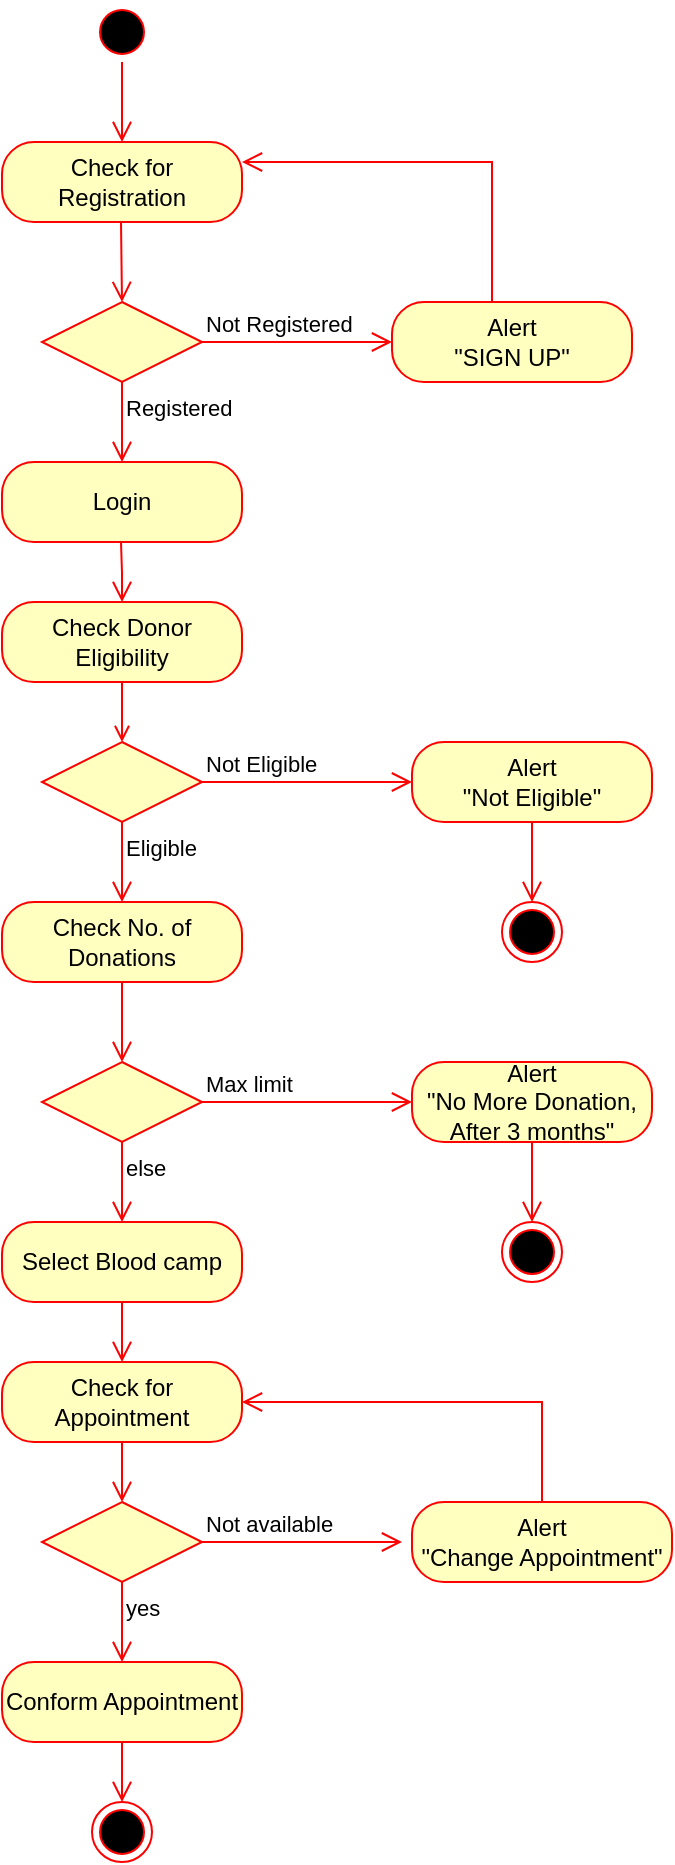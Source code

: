 <mxfile version="25.0.3">
  <diagram name="Page-1" id="mrnekO19NtMe28-2xUvL">
    <mxGraphModel dx="1050" dy="557" grid="1" gridSize="10" guides="1" tooltips="1" connect="1" arrows="1" fold="1" page="1" pageScale="1" pageWidth="850" pageHeight="1100" math="0" shadow="0">
      <root>
        <mxCell id="0" />
        <mxCell id="1" parent="0" />
        <mxCell id="VOhYhsoVabYjPBLW6PYH-1" value="" style="ellipse;html=1;shape=startState;fillColor=#000000;strokeColor=#ff0000;" vertex="1" parent="1">
          <mxGeometry x="360" y="50" width="30" height="30" as="geometry" />
        </mxCell>
        <mxCell id="VOhYhsoVabYjPBLW6PYH-2" value="" style="edgeStyle=orthogonalEdgeStyle;html=1;verticalAlign=bottom;endArrow=open;endSize=8;strokeColor=#ff0000;rounded=0;entryX=0.5;entryY=0;entryDx=0;entryDy=0;" edge="1" source="VOhYhsoVabYjPBLW6PYH-1" parent="1" target="VOhYhsoVabYjPBLW6PYH-3">
          <mxGeometry relative="1" as="geometry">
            <mxPoint x="375" y="120" as="targetPoint" />
          </mxGeometry>
        </mxCell>
        <mxCell id="VOhYhsoVabYjPBLW6PYH-3" value="Check for Registration" style="rounded=1;whiteSpace=wrap;html=1;arcSize=40;fontColor=#000000;fillColor=#ffffc0;strokeColor=#ff0000;" vertex="1" parent="1">
          <mxGeometry x="315" y="120" width="120" height="40" as="geometry" />
        </mxCell>
        <mxCell id="VOhYhsoVabYjPBLW6PYH-8" value="" style="edgeStyle=orthogonalEdgeStyle;html=1;verticalAlign=bottom;endArrow=open;endSize=8;strokeColor=#ff0000;rounded=0;entryX=0.5;entryY=0;entryDx=0;entryDy=0;" edge="1" parent="1" target="VOhYhsoVabYjPBLW6PYH-9">
          <mxGeometry relative="1" as="geometry">
            <mxPoint x="374.5" y="200" as="targetPoint" />
            <mxPoint x="374.5" y="160" as="sourcePoint" />
          </mxGeometry>
        </mxCell>
        <mxCell id="VOhYhsoVabYjPBLW6PYH-9" value="" style="rhombus;whiteSpace=wrap;html=1;fontColor=#000000;fillColor=#ffffc0;strokeColor=#ff0000;" vertex="1" parent="1">
          <mxGeometry x="335" y="200" width="80" height="40" as="geometry" />
        </mxCell>
        <mxCell id="VOhYhsoVabYjPBLW6PYH-10" value="Not Registered" style="edgeStyle=orthogonalEdgeStyle;html=1;align=left;verticalAlign=bottom;endArrow=open;endSize=8;strokeColor=#ff0000;rounded=0;" edge="1" source="VOhYhsoVabYjPBLW6PYH-9" parent="1">
          <mxGeometry x="-1" relative="1" as="geometry">
            <mxPoint x="510" y="220" as="targetPoint" />
          </mxGeometry>
        </mxCell>
        <mxCell id="VOhYhsoVabYjPBLW6PYH-11" value="Registered" style="edgeStyle=orthogonalEdgeStyle;html=1;align=left;verticalAlign=top;endArrow=open;endSize=8;strokeColor=#ff0000;rounded=0;entryX=0.5;entryY=0;entryDx=0;entryDy=0;" edge="1" source="VOhYhsoVabYjPBLW6PYH-9" parent="1" target="VOhYhsoVabYjPBLW6PYH-19">
          <mxGeometry x="-1" relative="1" as="geometry">
            <mxPoint x="375" y="280" as="targetPoint" />
          </mxGeometry>
        </mxCell>
        <mxCell id="VOhYhsoVabYjPBLW6PYH-14" value="Alert&lt;div&gt;&quot;SIGN UP&quot;&lt;/div&gt;" style="rounded=1;whiteSpace=wrap;html=1;arcSize=40;fontColor=#000000;fillColor=#ffffc0;strokeColor=#ff0000;" vertex="1" parent="1">
          <mxGeometry x="510" y="200" width="120" height="40" as="geometry" />
        </mxCell>
        <mxCell id="VOhYhsoVabYjPBLW6PYH-18" value="" style="edgeStyle=orthogonalEdgeStyle;html=1;verticalAlign=bottom;endArrow=open;endSize=8;strokeColor=#ff0000;rounded=0;entryX=1;entryY=0.25;entryDx=0;entryDy=0;" edge="1" parent="1" target="VOhYhsoVabYjPBLW6PYH-3">
          <mxGeometry relative="1" as="geometry">
            <mxPoint x="560" y="140" as="targetPoint" />
            <mxPoint x="560" y="200" as="sourcePoint" />
            <Array as="points">
              <mxPoint x="560" y="130" />
            </Array>
          </mxGeometry>
        </mxCell>
        <mxCell id="VOhYhsoVabYjPBLW6PYH-19" value="Login" style="rounded=1;whiteSpace=wrap;html=1;arcSize=40;fontColor=#000000;fillColor=#ffffc0;strokeColor=#ff0000;" vertex="1" parent="1">
          <mxGeometry x="315" y="280" width="120" height="40" as="geometry" />
        </mxCell>
        <mxCell id="VOhYhsoVabYjPBLW6PYH-21" value="Check Donor Eligibility" style="rounded=1;whiteSpace=wrap;html=1;arcSize=40;fontColor=#000000;fillColor=#ffffc0;strokeColor=#ff0000;" vertex="1" parent="1">
          <mxGeometry x="315" y="350" width="120" height="40" as="geometry" />
        </mxCell>
        <mxCell id="VOhYhsoVabYjPBLW6PYH-22" value="" style="edgeStyle=orthogonalEdgeStyle;html=1;verticalAlign=bottom;endArrow=open;strokeColor=#ff0000;rounded=0;" edge="1" source="VOhYhsoVabYjPBLW6PYH-21" parent="1">
          <mxGeometry relative="1" as="geometry">
            <mxPoint x="375" y="420" as="targetPoint" />
          </mxGeometry>
        </mxCell>
        <mxCell id="VOhYhsoVabYjPBLW6PYH-23" value="" style="edgeStyle=orthogonalEdgeStyle;html=1;verticalAlign=bottom;endArrow=open;endSize=8;strokeColor=#ff0000;rounded=0;" edge="1" parent="1">
          <mxGeometry relative="1" as="geometry">
            <mxPoint x="375" y="350" as="targetPoint" />
            <mxPoint x="374.5" y="320" as="sourcePoint" />
          </mxGeometry>
        </mxCell>
        <mxCell id="VOhYhsoVabYjPBLW6PYH-29" value="" style="rhombus;whiteSpace=wrap;html=1;fontColor=#000000;fillColor=#ffffc0;strokeColor=#ff0000;" vertex="1" parent="1">
          <mxGeometry x="335" y="420" width="80" height="40" as="geometry" />
        </mxCell>
        <mxCell id="VOhYhsoVabYjPBLW6PYH-30" value="Not Eligible" style="edgeStyle=orthogonalEdgeStyle;html=1;align=left;verticalAlign=bottom;endArrow=open;endSize=8;strokeColor=#ff0000;rounded=0;entryX=0;entryY=0.5;entryDx=0;entryDy=0;" edge="1" source="VOhYhsoVabYjPBLW6PYH-29" parent="1" target="VOhYhsoVabYjPBLW6PYH-32">
          <mxGeometry x="-1" relative="1" as="geometry">
            <mxPoint x="515" y="440" as="targetPoint" />
          </mxGeometry>
        </mxCell>
        <mxCell id="VOhYhsoVabYjPBLW6PYH-31" value="Eligible" style="edgeStyle=orthogonalEdgeStyle;html=1;align=left;verticalAlign=top;endArrow=open;endSize=8;strokeColor=#ff0000;rounded=0;entryX=0.5;entryY=0;entryDx=0;entryDy=0;" edge="1" source="VOhYhsoVabYjPBLW6PYH-29" parent="1" target="VOhYhsoVabYjPBLW6PYH-36">
          <mxGeometry x="-1" relative="1" as="geometry">
            <mxPoint x="375" y="500" as="targetPoint" />
          </mxGeometry>
        </mxCell>
        <mxCell id="VOhYhsoVabYjPBLW6PYH-32" value="Alert&lt;div&gt;&quot;Not Eligible&quot;&lt;/div&gt;" style="rounded=1;whiteSpace=wrap;html=1;arcSize=40;fontColor=#000000;fillColor=#ffffc0;strokeColor=#ff0000;" vertex="1" parent="1">
          <mxGeometry x="520" y="420" width="120" height="40" as="geometry" />
        </mxCell>
        <mxCell id="VOhYhsoVabYjPBLW6PYH-33" value="" style="edgeStyle=orthogonalEdgeStyle;html=1;verticalAlign=bottom;endArrow=open;endSize=8;strokeColor=#ff0000;rounded=0;" edge="1" source="VOhYhsoVabYjPBLW6PYH-32" parent="1">
          <mxGeometry relative="1" as="geometry">
            <mxPoint x="580" y="500" as="targetPoint" />
          </mxGeometry>
        </mxCell>
        <mxCell id="VOhYhsoVabYjPBLW6PYH-35" value="" style="ellipse;html=1;shape=endState;fillColor=#000000;strokeColor=#ff0000;" vertex="1" parent="1">
          <mxGeometry x="565" y="500" width="30" height="30" as="geometry" />
        </mxCell>
        <mxCell id="VOhYhsoVabYjPBLW6PYH-36" value="Check No. of Donations" style="rounded=1;whiteSpace=wrap;html=1;arcSize=40;fontColor=#000000;fillColor=#ffffc0;strokeColor=#ff0000;" vertex="1" parent="1">
          <mxGeometry x="315" y="500" width="120" height="40" as="geometry" />
        </mxCell>
        <mxCell id="VOhYhsoVabYjPBLW6PYH-37" value="" style="edgeStyle=orthogonalEdgeStyle;html=1;verticalAlign=bottom;endArrow=open;endSize=8;strokeColor=#ff0000;rounded=0;" edge="1" source="VOhYhsoVabYjPBLW6PYH-36" parent="1">
          <mxGeometry relative="1" as="geometry">
            <mxPoint x="375" y="580" as="targetPoint" />
          </mxGeometry>
        </mxCell>
        <mxCell id="VOhYhsoVabYjPBLW6PYH-39" value="" style="rhombus;whiteSpace=wrap;html=1;fontColor=#000000;fillColor=#ffffc0;strokeColor=#ff0000;" vertex="1" parent="1">
          <mxGeometry x="335" y="580" width="80" height="40" as="geometry" />
        </mxCell>
        <mxCell id="VOhYhsoVabYjPBLW6PYH-40" value="Max limit" style="edgeStyle=orthogonalEdgeStyle;html=1;align=left;verticalAlign=bottom;endArrow=open;endSize=8;strokeColor=#ff0000;rounded=0;entryX=0;entryY=0.5;entryDx=0;entryDy=0;" edge="1" source="VOhYhsoVabYjPBLW6PYH-39" parent="1" target="VOhYhsoVabYjPBLW6PYH-42">
          <mxGeometry x="-1" relative="1" as="geometry">
            <mxPoint x="515" y="600" as="targetPoint" />
          </mxGeometry>
        </mxCell>
        <mxCell id="VOhYhsoVabYjPBLW6PYH-41" value="else" style="edgeStyle=orthogonalEdgeStyle;html=1;align=left;verticalAlign=top;endArrow=open;endSize=8;strokeColor=#ff0000;rounded=0;" edge="1" source="VOhYhsoVabYjPBLW6PYH-39" parent="1">
          <mxGeometry x="-1" relative="1" as="geometry">
            <mxPoint x="375" y="660" as="targetPoint" />
          </mxGeometry>
        </mxCell>
        <mxCell id="VOhYhsoVabYjPBLW6PYH-42" value="Alert&lt;div&gt;&quot;No More Donation, After 3 months&quot;&lt;/div&gt;" style="rounded=1;whiteSpace=wrap;html=1;arcSize=40;fontColor=#000000;fillColor=#ffffc0;strokeColor=#ff0000;" vertex="1" parent="1">
          <mxGeometry x="520" y="580" width="120" height="40" as="geometry" />
        </mxCell>
        <mxCell id="VOhYhsoVabYjPBLW6PYH-43" value="" style="edgeStyle=orthogonalEdgeStyle;html=1;verticalAlign=bottom;endArrow=open;endSize=8;strokeColor=#ff0000;rounded=0;" edge="1" parent="1" source="VOhYhsoVabYjPBLW6PYH-42">
          <mxGeometry relative="1" as="geometry">
            <mxPoint x="580" y="660" as="targetPoint" />
          </mxGeometry>
        </mxCell>
        <mxCell id="VOhYhsoVabYjPBLW6PYH-44" value="" style="ellipse;html=1;shape=endState;fillColor=#000000;strokeColor=#ff0000;" vertex="1" parent="1">
          <mxGeometry x="565" y="660" width="30" height="30" as="geometry" />
        </mxCell>
        <mxCell id="VOhYhsoVabYjPBLW6PYH-47" value="Select Blood camp" style="rounded=1;whiteSpace=wrap;html=1;arcSize=40;fontColor=#000000;fillColor=#ffffc0;strokeColor=#ff0000;" vertex="1" parent="1">
          <mxGeometry x="315" y="660" width="120" height="40" as="geometry" />
        </mxCell>
        <mxCell id="VOhYhsoVabYjPBLW6PYH-48" value="" style="edgeStyle=orthogonalEdgeStyle;html=1;verticalAlign=bottom;endArrow=open;endSize=8;strokeColor=#ff0000;rounded=0;" edge="1" source="VOhYhsoVabYjPBLW6PYH-47" parent="1">
          <mxGeometry relative="1" as="geometry">
            <mxPoint x="375" y="730" as="targetPoint" />
          </mxGeometry>
        </mxCell>
        <mxCell id="VOhYhsoVabYjPBLW6PYH-51" value="Check for Appointment" style="rounded=1;whiteSpace=wrap;html=1;arcSize=40;fontColor=#000000;fillColor=#ffffc0;strokeColor=#ff0000;" vertex="1" parent="1">
          <mxGeometry x="315" y="730" width="120" height="40" as="geometry" />
        </mxCell>
        <mxCell id="VOhYhsoVabYjPBLW6PYH-52" value="" style="edgeStyle=orthogonalEdgeStyle;html=1;verticalAlign=bottom;endArrow=open;endSize=8;strokeColor=#ff0000;rounded=0;" edge="1" source="VOhYhsoVabYjPBLW6PYH-51" parent="1">
          <mxGeometry relative="1" as="geometry">
            <mxPoint x="375" y="800" as="targetPoint" />
          </mxGeometry>
        </mxCell>
        <mxCell id="VOhYhsoVabYjPBLW6PYH-53" value="" style="rhombus;whiteSpace=wrap;html=1;fontColor=#000000;fillColor=#ffffc0;strokeColor=#ff0000;" vertex="1" parent="1">
          <mxGeometry x="335" y="800" width="80" height="40" as="geometry" />
        </mxCell>
        <mxCell id="VOhYhsoVabYjPBLW6PYH-54" value="Not available" style="edgeStyle=orthogonalEdgeStyle;html=1;align=left;verticalAlign=bottom;endArrow=open;endSize=8;strokeColor=#ff0000;rounded=0;" edge="1" source="VOhYhsoVabYjPBLW6PYH-53" parent="1">
          <mxGeometry x="-1" relative="1" as="geometry">
            <mxPoint x="515" y="820" as="targetPoint" />
          </mxGeometry>
        </mxCell>
        <mxCell id="VOhYhsoVabYjPBLW6PYH-55" value="yes" style="edgeStyle=orthogonalEdgeStyle;html=1;align=left;verticalAlign=top;endArrow=open;endSize=8;strokeColor=#ff0000;rounded=0;" edge="1" source="VOhYhsoVabYjPBLW6PYH-53" parent="1">
          <mxGeometry x="-1" relative="1" as="geometry">
            <mxPoint x="375" y="880" as="targetPoint" />
          </mxGeometry>
        </mxCell>
        <mxCell id="VOhYhsoVabYjPBLW6PYH-56" value="Alert&lt;div&gt;&quot;Change Appointment&quot;&lt;/div&gt;" style="rounded=1;whiteSpace=wrap;html=1;arcSize=40;fontColor=#000000;fillColor=#ffffc0;strokeColor=#ff0000;" vertex="1" parent="1">
          <mxGeometry x="520" y="800" width="130" height="40" as="geometry" />
        </mxCell>
        <mxCell id="VOhYhsoVabYjPBLW6PYH-57" value="" style="edgeStyle=orthogonalEdgeStyle;html=1;verticalAlign=bottom;endArrow=open;endSize=8;strokeColor=#ff0000;rounded=0;entryX=1;entryY=0.5;entryDx=0;entryDy=0;exitX=0.5;exitY=0;exitDx=0;exitDy=0;" edge="1" parent="1" source="VOhYhsoVabYjPBLW6PYH-56" target="VOhYhsoVabYjPBLW6PYH-51">
          <mxGeometry relative="1" as="geometry">
            <mxPoint x="460" y="720" as="targetPoint" />
            <mxPoint x="585" y="780" as="sourcePoint" />
            <Array as="points">
              <mxPoint x="585" y="750" />
            </Array>
          </mxGeometry>
        </mxCell>
        <mxCell id="VOhYhsoVabYjPBLW6PYH-60" value="Conform Appointment" style="rounded=1;whiteSpace=wrap;html=1;arcSize=40;fontColor=#000000;fillColor=#ffffc0;strokeColor=#ff0000;" vertex="1" parent="1">
          <mxGeometry x="315" y="880" width="120" height="40" as="geometry" />
        </mxCell>
        <mxCell id="VOhYhsoVabYjPBLW6PYH-61" value="" style="edgeStyle=orthogonalEdgeStyle;html=1;verticalAlign=bottom;endArrow=open;endSize=8;strokeColor=#ff0000;rounded=0;" edge="1" source="VOhYhsoVabYjPBLW6PYH-60" parent="1">
          <mxGeometry relative="1" as="geometry">
            <mxPoint x="375" y="950" as="targetPoint" />
          </mxGeometry>
        </mxCell>
        <mxCell id="VOhYhsoVabYjPBLW6PYH-62" value="" style="ellipse;html=1;shape=endState;fillColor=#000000;strokeColor=#ff0000;" vertex="1" parent="1">
          <mxGeometry x="360" y="950" width="30" height="30" as="geometry" />
        </mxCell>
      </root>
    </mxGraphModel>
  </diagram>
</mxfile>
